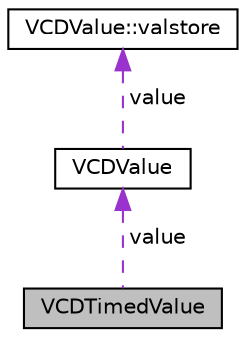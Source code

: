 digraph "VCDTimedValue"
{
 // INTERACTIVE_SVG=YES
 // LATEX_PDF_SIZE
  edge [fontname="Helvetica",fontsize="10",labelfontname="Helvetica",labelfontsize="10"];
  node [fontname="Helvetica",fontsize="10",shape=record];
  Node1 [label="VCDTimedValue",height=0.2,width=0.4,color="black", fillcolor="grey75", style="filled", fontcolor="black",tooltip="A signal value tagged with times."];
  Node2 -> Node1 [dir="back",color="darkorchid3",fontsize="10",style="dashed",label=" value" ,fontname="Helvetica"];
  Node2 [label="VCDValue",height=0.2,width=0.4,color="black", fillcolor="white", style="filled",URL="$classVCDValue.html",tooltip="Represents a single value found in a VCD File."];
  Node3 -> Node2 [dir="back",color="darkorchid3",fontsize="10",style="dashed",label=" value" ,fontname="Helvetica"];
  Node3 [label="VCDValue::valstore",height=0.2,width=0.4,color="black", fillcolor="white", style="filled",URL="$unionVCDValue_1_1valstore.html",tooltip="The actual value stored, as identified by type."];
}
